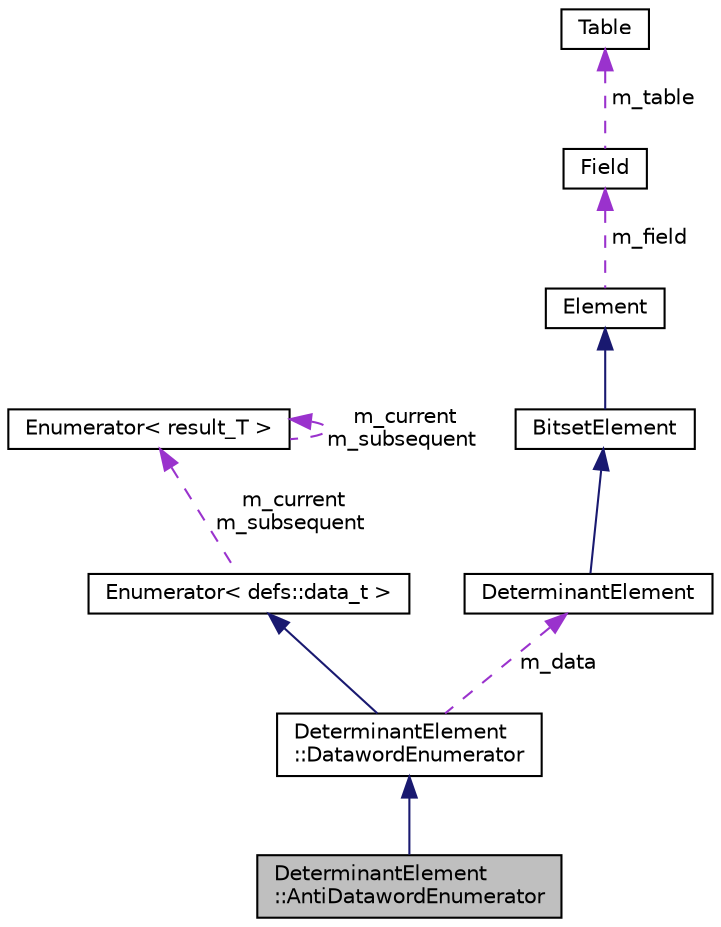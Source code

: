 digraph "DeterminantElement::AntiDatawordEnumerator"
{
  edge [fontname="Helvetica",fontsize="10",labelfontname="Helvetica",labelfontsize="10"];
  node [fontname="Helvetica",fontsize="10",shape=record];
  Node1 [label="DeterminantElement\l::AntiDatawordEnumerator",height=0.2,width=0.4,color="black", fillcolor="grey75", style="filled", fontcolor="black"];
  Node2 -> Node1 [dir="back",color="midnightblue",fontsize="10",style="solid",fontname="Helvetica"];
  Node2 [label="DeterminantElement\l::DatawordEnumerator",height=0.2,width=0.4,color="black", fillcolor="white", style="filled",URL="$classDeterminantElement_1_1DatawordEnumerator.html"];
  Node3 -> Node2 [dir="back",color="midnightblue",fontsize="10",style="solid",fontname="Helvetica"];
  Node3 [label="Enumerator\< defs::data_t \>",height=0.2,width=0.4,color="black", fillcolor="white", style="filled",URL="$classEnumerator.html"];
  Node4 -> Node3 [dir="back",color="darkorchid3",fontsize="10",style="dashed",label=" m_current\nm_subsequent" ,fontname="Helvetica"];
  Node4 [label="Enumerator\< result_T \>",height=0.2,width=0.4,color="black", fillcolor="white", style="filled",URL="$classEnumerator.html"];
  Node4 -> Node4 [dir="back",color="darkorchid3",fontsize="10",style="dashed",label=" m_current\nm_subsequent" ,fontname="Helvetica"];
  Node5 -> Node2 [dir="back",color="darkorchid3",fontsize="10",style="dashed",label=" m_data" ,fontname="Helvetica"];
  Node5 [label="DeterminantElement",height=0.2,width=0.4,color="black", fillcolor="white", style="filled",URL="$classDeterminantElement.html"];
  Node6 -> Node5 [dir="back",color="midnightblue",fontsize="10",style="solid",fontname="Helvetica"];
  Node6 [label="BitsetElement",height=0.2,width=0.4,color="black", fillcolor="white", style="filled",URL="$classBitsetElement.html"];
  Node7 -> Node6 [dir="back",color="midnightblue",fontsize="10",style="solid",fontname="Helvetica"];
  Node7 [label="Element",height=0.2,width=0.4,color="black", fillcolor="white", style="filled",URL="$classElement.html"];
  Node8 -> Node7 [dir="back",color="darkorchid3",fontsize="10",style="dashed",label=" m_field" ,fontname="Helvetica"];
  Node8 [label="Field",height=0.2,width=0.4,color="black", fillcolor="white", style="filled",URL="$classField.html"];
  Node9 -> Node8 [dir="back",color="darkorchid3",fontsize="10",style="dashed",label=" m_table" ,fontname="Helvetica"];
  Node9 [label="Table",height=0.2,width=0.4,color="black", fillcolor="white", style="filled",URL="$classTable.html"];
}
